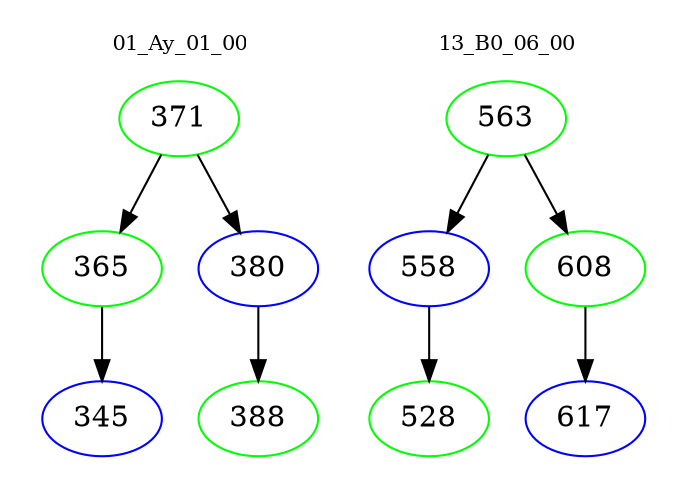 digraph{
subgraph cluster_0 {
color = white
label = "01_Ay_01_00";
fontsize=10;
T0_371 [label="371", color="green"]
T0_371 -> T0_365 [color="black"]
T0_365 [label="365", color="green"]
T0_365 -> T0_345 [color="black"]
T0_345 [label="345", color="blue"]
T0_371 -> T0_380 [color="black"]
T0_380 [label="380", color="blue"]
T0_380 -> T0_388 [color="black"]
T0_388 [label="388", color="green"]
}
subgraph cluster_1 {
color = white
label = "13_B0_06_00";
fontsize=10;
T1_563 [label="563", color="green"]
T1_563 -> T1_558 [color="black"]
T1_558 [label="558", color="blue"]
T1_558 -> T1_528 [color="black"]
T1_528 [label="528", color="green"]
T1_563 -> T1_608 [color="black"]
T1_608 [label="608", color="green"]
T1_608 -> T1_617 [color="black"]
T1_617 [label="617", color="blue"]
}
}
